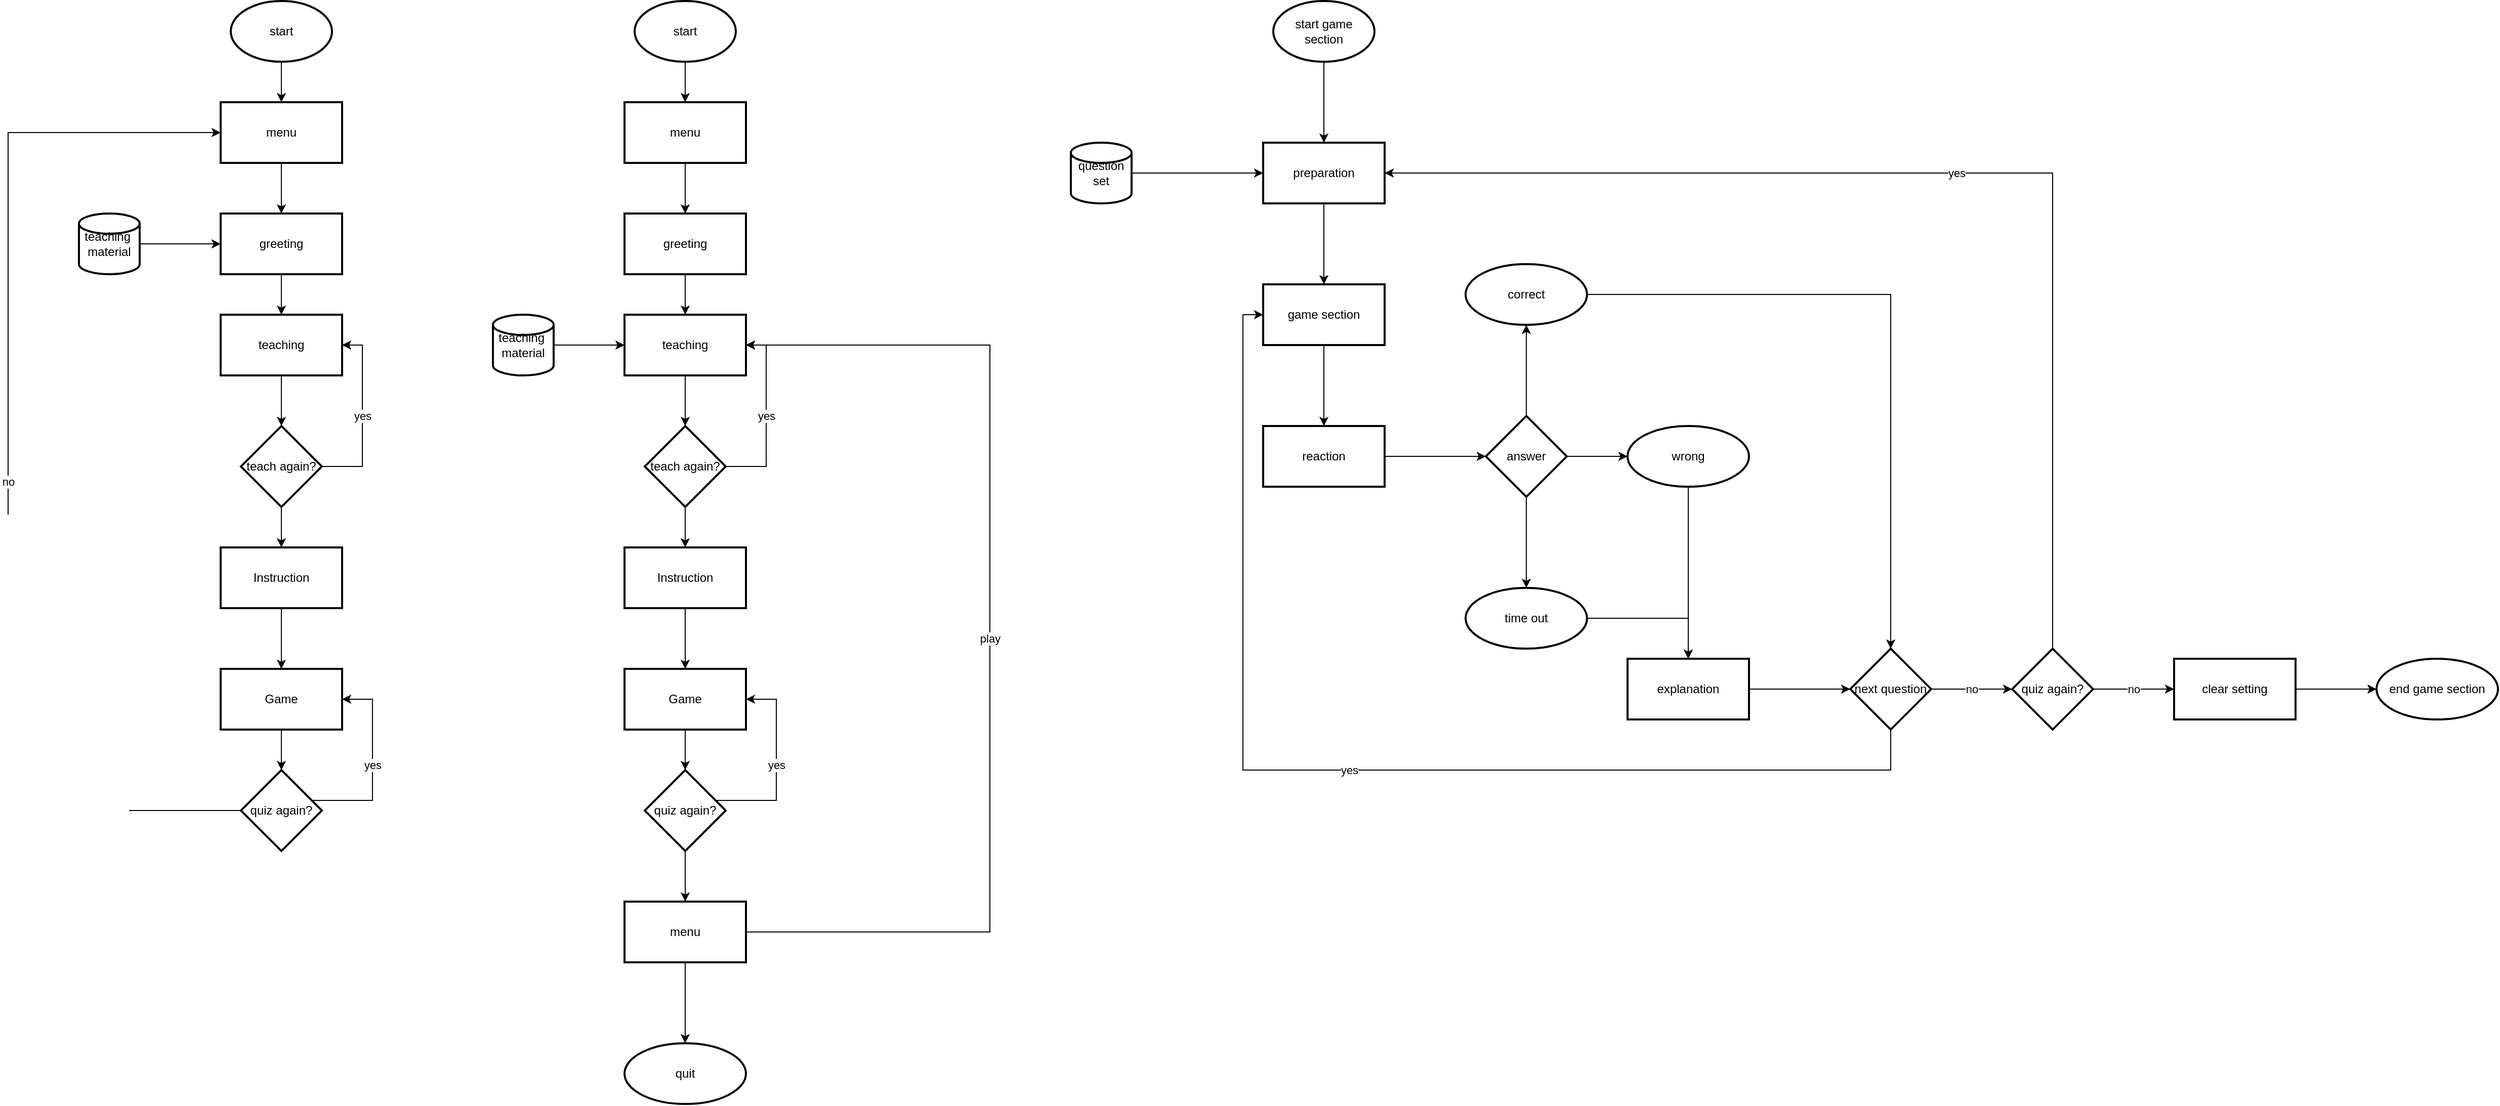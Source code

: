 <mxfile version="20.5.1" type="github">
  <diagram id="F0qt9p9_gp0n5vBjDSJf" name="Page-1">
    <mxGraphModel dx="1209" dy="674" grid="1" gridSize="10" guides="1" tooltips="1" connect="1" arrows="1" fold="1" page="1" pageScale="1" pageWidth="850" pageHeight="1100" math="0" shadow="0">
      <root>
        <mxCell id="0" />
        <mxCell id="1" parent="0" />
        <mxCell id="utsMV0J7rwJj6iE74iJi-5" value="" style="edgeStyle=orthogonalEdgeStyle;rounded=0;orthogonalLoop=1;jettySize=auto;html=1;" edge="1" parent="1" source="utsMV0J7rwJj6iE74iJi-1" target="utsMV0J7rwJj6iE74iJi-4">
          <mxGeometry relative="1" as="geometry" />
        </mxCell>
        <mxCell id="utsMV0J7rwJj6iE74iJi-1" value="start" style="strokeWidth=2;html=1;shape=mxgraph.flowchart.start_1;whiteSpace=wrap;" vertex="1" parent="1">
          <mxGeometry x="350" y="40" width="100" height="60" as="geometry" />
        </mxCell>
        <mxCell id="utsMV0J7rwJj6iE74iJi-8" value="" style="edgeStyle=orthogonalEdgeStyle;rounded=0;orthogonalLoop=1;jettySize=auto;html=1;" edge="1" parent="1" source="utsMV0J7rwJj6iE74iJi-4" target="utsMV0J7rwJj6iE74iJi-7">
          <mxGeometry relative="1" as="geometry" />
        </mxCell>
        <mxCell id="utsMV0J7rwJj6iE74iJi-4" value="menu" style="whiteSpace=wrap;html=1;strokeWidth=2;" vertex="1" parent="1">
          <mxGeometry x="340" y="140" width="120" height="60" as="geometry" />
        </mxCell>
        <mxCell id="utsMV0J7rwJj6iE74iJi-12" value="" style="edgeStyle=orthogonalEdgeStyle;rounded=0;orthogonalLoop=1;jettySize=auto;html=1;" edge="1" parent="1" source="utsMV0J7rwJj6iE74iJi-7" target="utsMV0J7rwJj6iE74iJi-11">
          <mxGeometry relative="1" as="geometry" />
        </mxCell>
        <mxCell id="utsMV0J7rwJj6iE74iJi-7" value="greeting" style="whiteSpace=wrap;html=1;strokeWidth=2;" vertex="1" parent="1">
          <mxGeometry x="340" y="250" width="120" height="60" as="geometry" />
        </mxCell>
        <mxCell id="utsMV0J7rwJj6iE74iJi-18" value="" style="edgeStyle=orthogonalEdgeStyle;rounded=0;orthogonalLoop=1;jettySize=auto;html=1;" edge="1" parent="1" source="utsMV0J7rwJj6iE74iJi-11" target="utsMV0J7rwJj6iE74iJi-17">
          <mxGeometry relative="1" as="geometry" />
        </mxCell>
        <mxCell id="utsMV0J7rwJj6iE74iJi-11" value="teaching" style="whiteSpace=wrap;html=1;strokeWidth=2;" vertex="1" parent="1">
          <mxGeometry x="340" y="350" width="120" height="60" as="geometry" />
        </mxCell>
        <mxCell id="utsMV0J7rwJj6iE74iJi-60" style="edgeStyle=orthogonalEdgeStyle;rounded=0;orthogonalLoop=1;jettySize=auto;html=1;" edge="1" parent="1" source="utsMV0J7rwJj6iE74iJi-13" target="utsMV0J7rwJj6iE74iJi-7">
          <mxGeometry relative="1" as="geometry" />
        </mxCell>
        <mxCell id="utsMV0J7rwJj6iE74iJi-13" value="teaching&amp;nbsp;&lt;br&gt;material" style="strokeWidth=2;html=1;shape=mxgraph.flowchart.database;whiteSpace=wrap;" vertex="1" parent="1">
          <mxGeometry x="200" y="250" width="60" height="60" as="geometry" />
        </mxCell>
        <mxCell id="utsMV0J7rwJj6iE74iJi-19" value="yes" style="edgeStyle=orthogonalEdgeStyle;rounded=0;orthogonalLoop=1;jettySize=auto;html=1;entryX=1;entryY=0.5;entryDx=0;entryDy=0;" edge="1" parent="1" source="utsMV0J7rwJj6iE74iJi-17" target="utsMV0J7rwJj6iE74iJi-11">
          <mxGeometry relative="1" as="geometry">
            <Array as="points">
              <mxPoint x="480" y="500" />
              <mxPoint x="480" y="380" />
            </Array>
          </mxGeometry>
        </mxCell>
        <mxCell id="utsMV0J7rwJj6iE74iJi-23" value="" style="edgeStyle=orthogonalEdgeStyle;rounded=0;orthogonalLoop=1;jettySize=auto;html=1;" edge="1" parent="1" source="utsMV0J7rwJj6iE74iJi-17" target="utsMV0J7rwJj6iE74iJi-22">
          <mxGeometry relative="1" as="geometry" />
        </mxCell>
        <mxCell id="utsMV0J7rwJj6iE74iJi-17" value="teach again?" style="rhombus;whiteSpace=wrap;html=1;strokeWidth=2;" vertex="1" parent="1">
          <mxGeometry x="360" y="460" width="80" height="80" as="geometry" />
        </mxCell>
        <mxCell id="utsMV0J7rwJj6iE74iJi-25" style="edgeStyle=orthogonalEdgeStyle;rounded=0;orthogonalLoop=1;jettySize=auto;html=1;" edge="1" parent="1" source="utsMV0J7rwJj6iE74iJi-22" target="utsMV0J7rwJj6iE74iJi-24">
          <mxGeometry relative="1" as="geometry" />
        </mxCell>
        <mxCell id="utsMV0J7rwJj6iE74iJi-22" value="Instruction" style="whiteSpace=wrap;html=1;strokeWidth=2;" vertex="1" parent="1">
          <mxGeometry x="340" y="580" width="120" height="60" as="geometry" />
        </mxCell>
        <mxCell id="utsMV0J7rwJj6iE74iJi-31" style="edgeStyle=orthogonalEdgeStyle;rounded=0;orthogonalLoop=1;jettySize=auto;html=1;entryX=0.5;entryY=0;entryDx=0;entryDy=0;" edge="1" parent="1" source="utsMV0J7rwJj6iE74iJi-24" target="utsMV0J7rwJj6iE74iJi-28">
          <mxGeometry relative="1" as="geometry" />
        </mxCell>
        <mxCell id="utsMV0J7rwJj6iE74iJi-24" value="Game" style="whiteSpace=wrap;html=1;strokeWidth=2;" vertex="1" parent="1">
          <mxGeometry x="340" y="700" width="120" height="60" as="geometry" />
        </mxCell>
        <mxCell id="utsMV0J7rwJj6iE74iJi-30" value="yes" style="edgeStyle=orthogonalEdgeStyle;rounded=0;orthogonalLoop=1;jettySize=auto;html=1;entryX=1;entryY=0.5;entryDx=0;entryDy=0;" edge="1" parent="1" source="utsMV0J7rwJj6iE74iJi-28" target="utsMV0J7rwJj6iE74iJi-24">
          <mxGeometry relative="1" as="geometry">
            <Array as="points">
              <mxPoint x="490" y="830" />
              <mxPoint x="490" y="730" />
            </Array>
          </mxGeometry>
        </mxCell>
        <mxCell id="utsMV0J7rwJj6iE74iJi-38" value="no" style="edgeStyle=orthogonalEdgeStyle;rounded=0;orthogonalLoop=1;jettySize=auto;html=1;entryX=0;entryY=0.5;entryDx=0;entryDy=0;" edge="1" parent="1" source="utsMV0J7rwJj6iE74iJi-28" target="utsMV0J7rwJj6iE74iJi-4">
          <mxGeometry relative="1" as="geometry">
            <Array as="points">
              <mxPoint x="130" y="840" />
              <mxPoint x="130" y="170" />
            </Array>
          </mxGeometry>
        </mxCell>
        <mxCell id="utsMV0J7rwJj6iE74iJi-28" value="quiz again?" style="rhombus;whiteSpace=wrap;html=1;strokeWidth=2;" vertex="1" parent="1">
          <mxGeometry x="360" y="800" width="80" height="80" as="geometry" />
        </mxCell>
        <mxCell id="utsMV0J7rwJj6iE74iJi-39" value="" style="edgeStyle=orthogonalEdgeStyle;rounded=0;orthogonalLoop=1;jettySize=auto;html=1;" edge="1" parent="1" source="utsMV0J7rwJj6iE74iJi-40" target="utsMV0J7rwJj6iE74iJi-42">
          <mxGeometry relative="1" as="geometry" />
        </mxCell>
        <mxCell id="utsMV0J7rwJj6iE74iJi-40" value="start" style="strokeWidth=2;html=1;shape=mxgraph.flowchart.start_1;whiteSpace=wrap;" vertex="1" parent="1">
          <mxGeometry x="749" y="40" width="100" height="60" as="geometry" />
        </mxCell>
        <mxCell id="utsMV0J7rwJj6iE74iJi-41" value="" style="edgeStyle=orthogonalEdgeStyle;rounded=0;orthogonalLoop=1;jettySize=auto;html=1;" edge="1" parent="1" source="utsMV0J7rwJj6iE74iJi-42" target="utsMV0J7rwJj6iE74iJi-44">
          <mxGeometry relative="1" as="geometry" />
        </mxCell>
        <mxCell id="utsMV0J7rwJj6iE74iJi-42" value="menu" style="whiteSpace=wrap;html=1;strokeWidth=2;" vertex="1" parent="1">
          <mxGeometry x="739" y="140" width="120" height="60" as="geometry" />
        </mxCell>
        <mxCell id="utsMV0J7rwJj6iE74iJi-43" value="" style="edgeStyle=orthogonalEdgeStyle;rounded=0;orthogonalLoop=1;jettySize=auto;html=1;" edge="1" parent="1" source="utsMV0J7rwJj6iE74iJi-44" target="utsMV0J7rwJj6iE74iJi-46">
          <mxGeometry relative="1" as="geometry" />
        </mxCell>
        <mxCell id="utsMV0J7rwJj6iE74iJi-44" value="greeting" style="whiteSpace=wrap;html=1;strokeWidth=2;" vertex="1" parent="1">
          <mxGeometry x="739" y="250" width="120" height="60" as="geometry" />
        </mxCell>
        <mxCell id="utsMV0J7rwJj6iE74iJi-45" value="" style="edgeStyle=orthogonalEdgeStyle;rounded=0;orthogonalLoop=1;jettySize=auto;html=1;" edge="1" parent="1" source="utsMV0J7rwJj6iE74iJi-46" target="utsMV0J7rwJj6iE74iJi-51">
          <mxGeometry relative="1" as="geometry" />
        </mxCell>
        <mxCell id="utsMV0J7rwJj6iE74iJi-46" value="teaching" style="whiteSpace=wrap;html=1;strokeWidth=2;" vertex="1" parent="1">
          <mxGeometry x="739" y="350" width="120" height="60" as="geometry" />
        </mxCell>
        <mxCell id="utsMV0J7rwJj6iE74iJi-47" style="edgeStyle=orthogonalEdgeStyle;rounded=0;orthogonalLoop=1;jettySize=auto;html=1;" edge="1" parent="1" source="utsMV0J7rwJj6iE74iJi-48" target="utsMV0J7rwJj6iE74iJi-46">
          <mxGeometry relative="1" as="geometry" />
        </mxCell>
        <mxCell id="utsMV0J7rwJj6iE74iJi-48" value="teaching&amp;nbsp;&lt;br&gt;material" style="strokeWidth=2;html=1;shape=mxgraph.flowchart.database;whiteSpace=wrap;" vertex="1" parent="1">
          <mxGeometry x="609" y="350" width="60" height="60" as="geometry" />
        </mxCell>
        <mxCell id="utsMV0J7rwJj6iE74iJi-49" value="yes" style="edgeStyle=orthogonalEdgeStyle;rounded=0;orthogonalLoop=1;jettySize=auto;html=1;entryX=1;entryY=0.5;entryDx=0;entryDy=0;" edge="1" parent="1" source="utsMV0J7rwJj6iE74iJi-51" target="utsMV0J7rwJj6iE74iJi-46">
          <mxGeometry relative="1" as="geometry">
            <Array as="points">
              <mxPoint x="879" y="500" />
              <mxPoint x="879" y="380" />
            </Array>
          </mxGeometry>
        </mxCell>
        <mxCell id="utsMV0J7rwJj6iE74iJi-50" value="" style="edgeStyle=orthogonalEdgeStyle;rounded=0;orthogonalLoop=1;jettySize=auto;html=1;" edge="1" parent="1" source="utsMV0J7rwJj6iE74iJi-51" target="utsMV0J7rwJj6iE74iJi-53">
          <mxGeometry relative="1" as="geometry" />
        </mxCell>
        <mxCell id="utsMV0J7rwJj6iE74iJi-51" value="teach again?" style="rhombus;whiteSpace=wrap;html=1;strokeWidth=2;" vertex="1" parent="1">
          <mxGeometry x="759" y="460" width="80" height="80" as="geometry" />
        </mxCell>
        <mxCell id="utsMV0J7rwJj6iE74iJi-52" style="edgeStyle=orthogonalEdgeStyle;rounded=0;orthogonalLoop=1;jettySize=auto;html=1;" edge="1" parent="1" source="utsMV0J7rwJj6iE74iJi-53" target="utsMV0J7rwJj6iE74iJi-55">
          <mxGeometry relative="1" as="geometry" />
        </mxCell>
        <mxCell id="utsMV0J7rwJj6iE74iJi-53" value="Instruction" style="whiteSpace=wrap;html=1;strokeWidth=2;" vertex="1" parent="1">
          <mxGeometry x="739" y="580" width="120" height="60" as="geometry" />
        </mxCell>
        <mxCell id="utsMV0J7rwJj6iE74iJi-54" style="edgeStyle=orthogonalEdgeStyle;rounded=0;orthogonalLoop=1;jettySize=auto;html=1;entryX=0.5;entryY=0;entryDx=0;entryDy=0;" edge="1" parent="1" source="utsMV0J7rwJj6iE74iJi-55" target="utsMV0J7rwJj6iE74iJi-58">
          <mxGeometry relative="1" as="geometry" />
        </mxCell>
        <mxCell id="utsMV0J7rwJj6iE74iJi-55" value="Game" style="whiteSpace=wrap;html=1;strokeWidth=2;" vertex="1" parent="1">
          <mxGeometry x="739" y="700" width="120" height="60" as="geometry" />
        </mxCell>
        <mxCell id="utsMV0J7rwJj6iE74iJi-56" value="yes" style="edgeStyle=orthogonalEdgeStyle;rounded=0;orthogonalLoop=1;jettySize=auto;html=1;entryX=1;entryY=0.5;entryDx=0;entryDy=0;" edge="1" parent="1" source="utsMV0J7rwJj6iE74iJi-58" target="utsMV0J7rwJj6iE74iJi-55">
          <mxGeometry relative="1" as="geometry">
            <Array as="points">
              <mxPoint x="889" y="830" />
              <mxPoint x="889" y="730" />
            </Array>
          </mxGeometry>
        </mxCell>
        <mxCell id="utsMV0J7rwJj6iE74iJi-63" value="" style="edgeStyle=orthogonalEdgeStyle;rounded=0;orthogonalLoop=1;jettySize=auto;html=1;" edge="1" parent="1" source="utsMV0J7rwJj6iE74iJi-58" target="utsMV0J7rwJj6iE74iJi-62">
          <mxGeometry relative="1" as="geometry" />
        </mxCell>
        <mxCell id="utsMV0J7rwJj6iE74iJi-58" value="quiz again?" style="rhombus;whiteSpace=wrap;html=1;strokeWidth=2;" vertex="1" parent="1">
          <mxGeometry x="759" y="800" width="80" height="80" as="geometry" />
        </mxCell>
        <mxCell id="utsMV0J7rwJj6iE74iJi-64" value="play" style="edgeStyle=orthogonalEdgeStyle;rounded=0;orthogonalLoop=1;jettySize=auto;html=1;entryX=1;entryY=0.5;entryDx=0;entryDy=0;" edge="1" parent="1" source="utsMV0J7rwJj6iE74iJi-62" target="utsMV0J7rwJj6iE74iJi-46">
          <mxGeometry relative="1" as="geometry">
            <Array as="points">
              <mxPoint x="1100" y="960" />
              <mxPoint x="1100" y="380" />
            </Array>
          </mxGeometry>
        </mxCell>
        <mxCell id="utsMV0J7rwJj6iE74iJi-70" value="" style="edgeStyle=orthogonalEdgeStyle;rounded=0;orthogonalLoop=1;jettySize=auto;html=1;" edge="1" parent="1" source="utsMV0J7rwJj6iE74iJi-62" target="utsMV0J7rwJj6iE74iJi-69">
          <mxGeometry relative="1" as="geometry" />
        </mxCell>
        <mxCell id="utsMV0J7rwJj6iE74iJi-62" value="menu" style="whiteSpace=wrap;html=1;strokeWidth=2;" vertex="1" parent="1">
          <mxGeometry x="739" y="930" width="120" height="60" as="geometry" />
        </mxCell>
        <mxCell id="utsMV0J7rwJj6iE74iJi-69" value="quit" style="ellipse;whiteSpace=wrap;html=1;strokeWidth=2;" vertex="1" parent="1">
          <mxGeometry x="739" y="1070" width="120" height="60" as="geometry" />
        </mxCell>
        <mxCell id="utsMV0J7rwJj6iE74iJi-74" value="" style="edgeStyle=orthogonalEdgeStyle;rounded=0;orthogonalLoop=1;jettySize=auto;html=1;" edge="1" parent="1" source="utsMV0J7rwJj6iE74iJi-72" target="utsMV0J7rwJj6iE74iJi-73">
          <mxGeometry relative="1" as="geometry" />
        </mxCell>
        <mxCell id="utsMV0J7rwJj6iE74iJi-72" value="start game section" style="strokeWidth=2;html=1;shape=mxgraph.flowchart.start_1;whiteSpace=wrap;" vertex="1" parent="1">
          <mxGeometry x="1380" y="40" width="100" height="60" as="geometry" />
        </mxCell>
        <mxCell id="utsMV0J7rwJj6iE74iJi-76" value="" style="edgeStyle=orthogonalEdgeStyle;rounded=0;orthogonalLoop=1;jettySize=auto;html=1;" edge="1" parent="1" source="utsMV0J7rwJj6iE74iJi-73" target="utsMV0J7rwJj6iE74iJi-75">
          <mxGeometry relative="1" as="geometry" />
        </mxCell>
        <mxCell id="utsMV0J7rwJj6iE74iJi-73" value="preparation" style="whiteSpace=wrap;html=1;strokeWidth=2;" vertex="1" parent="1">
          <mxGeometry x="1370" y="180" width="120" height="60" as="geometry" />
        </mxCell>
        <mxCell id="utsMV0J7rwJj6iE74iJi-78" value="" style="edgeStyle=orthogonalEdgeStyle;rounded=0;orthogonalLoop=1;jettySize=auto;html=1;" edge="1" parent="1" source="utsMV0J7rwJj6iE74iJi-75" target="utsMV0J7rwJj6iE74iJi-77">
          <mxGeometry relative="1" as="geometry" />
        </mxCell>
        <mxCell id="utsMV0J7rwJj6iE74iJi-75" value="game section" style="whiteSpace=wrap;html=1;strokeWidth=2;" vertex="1" parent="1">
          <mxGeometry x="1370" y="320" width="120" height="60" as="geometry" />
        </mxCell>
        <mxCell id="utsMV0J7rwJj6iE74iJi-80" value="" style="edgeStyle=orthogonalEdgeStyle;rounded=0;orthogonalLoop=1;jettySize=auto;html=1;" edge="1" parent="1" source="utsMV0J7rwJj6iE74iJi-77" target="utsMV0J7rwJj6iE74iJi-79">
          <mxGeometry relative="1" as="geometry" />
        </mxCell>
        <mxCell id="utsMV0J7rwJj6iE74iJi-77" value="reaction" style="whiteSpace=wrap;html=1;strokeWidth=2;" vertex="1" parent="1">
          <mxGeometry x="1370" y="460" width="120" height="60" as="geometry" />
        </mxCell>
        <mxCell id="utsMV0J7rwJj6iE74iJi-82" value="" style="edgeStyle=orthogonalEdgeStyle;rounded=0;orthogonalLoop=1;jettySize=auto;html=1;" edge="1" parent="1" source="utsMV0J7rwJj6iE74iJi-79" target="utsMV0J7rwJj6iE74iJi-81">
          <mxGeometry relative="1" as="geometry" />
        </mxCell>
        <mxCell id="utsMV0J7rwJj6iE74iJi-84" value="" style="edgeStyle=orthogonalEdgeStyle;rounded=0;orthogonalLoop=1;jettySize=auto;html=1;" edge="1" parent="1" source="utsMV0J7rwJj6iE74iJi-79" target="utsMV0J7rwJj6iE74iJi-83">
          <mxGeometry relative="1" as="geometry" />
        </mxCell>
        <mxCell id="utsMV0J7rwJj6iE74iJi-86" value="" style="edgeStyle=orthogonalEdgeStyle;rounded=0;orthogonalLoop=1;jettySize=auto;html=1;" edge="1" parent="1" source="utsMV0J7rwJj6iE74iJi-79" target="utsMV0J7rwJj6iE74iJi-85">
          <mxGeometry relative="1" as="geometry" />
        </mxCell>
        <mxCell id="utsMV0J7rwJj6iE74iJi-79" value="answer" style="rhombus;whiteSpace=wrap;html=1;strokeWidth=2;" vertex="1" parent="1">
          <mxGeometry x="1590" y="450" width="80" height="80" as="geometry" />
        </mxCell>
        <mxCell id="utsMV0J7rwJj6iE74iJi-96" style="edgeStyle=orthogonalEdgeStyle;rounded=0;orthogonalLoop=1;jettySize=auto;html=1;" edge="1" parent="1" source="utsMV0J7rwJj6iE74iJi-81" target="utsMV0J7rwJj6iE74iJi-94">
          <mxGeometry relative="1" as="geometry" />
        </mxCell>
        <mxCell id="utsMV0J7rwJj6iE74iJi-81" value="correct" style="ellipse;whiteSpace=wrap;html=1;strokeWidth=2;" vertex="1" parent="1">
          <mxGeometry x="1570" y="300" width="120" height="60" as="geometry" />
        </mxCell>
        <mxCell id="utsMV0J7rwJj6iE74iJi-90" value="" style="edgeStyle=orthogonalEdgeStyle;rounded=0;orthogonalLoop=1;jettySize=auto;html=1;" edge="1" parent="1" source="utsMV0J7rwJj6iE74iJi-83" target="utsMV0J7rwJj6iE74iJi-89">
          <mxGeometry relative="1" as="geometry" />
        </mxCell>
        <mxCell id="utsMV0J7rwJj6iE74iJi-83" value="wrong" style="ellipse;whiteSpace=wrap;html=1;strokeWidth=2;" vertex="1" parent="1">
          <mxGeometry x="1730" y="460" width="120" height="60" as="geometry" />
        </mxCell>
        <mxCell id="utsMV0J7rwJj6iE74iJi-91" style="edgeStyle=orthogonalEdgeStyle;rounded=0;orthogonalLoop=1;jettySize=auto;html=1;" edge="1" parent="1" source="utsMV0J7rwJj6iE74iJi-85" target="utsMV0J7rwJj6iE74iJi-89">
          <mxGeometry relative="1" as="geometry" />
        </mxCell>
        <mxCell id="utsMV0J7rwJj6iE74iJi-85" value="time out" style="ellipse;whiteSpace=wrap;html=1;strokeWidth=2;" vertex="1" parent="1">
          <mxGeometry x="1570" y="620" width="120" height="60" as="geometry" />
        </mxCell>
        <mxCell id="utsMV0J7rwJj6iE74iJi-95" value="" style="edgeStyle=orthogonalEdgeStyle;rounded=0;orthogonalLoop=1;jettySize=auto;html=1;" edge="1" parent="1" source="utsMV0J7rwJj6iE74iJi-89" target="utsMV0J7rwJj6iE74iJi-94">
          <mxGeometry relative="1" as="geometry" />
        </mxCell>
        <mxCell id="utsMV0J7rwJj6iE74iJi-89" value="explanation" style="whiteSpace=wrap;html=1;strokeWidth=2;" vertex="1" parent="1">
          <mxGeometry x="1730" y="690" width="120" height="60" as="geometry" />
        </mxCell>
        <mxCell id="utsMV0J7rwJj6iE74iJi-99" value="yes" style="edgeStyle=orthogonalEdgeStyle;rounded=0;orthogonalLoop=1;jettySize=auto;html=1;entryX=0;entryY=0.5;entryDx=0;entryDy=0;" edge="1" parent="1" source="utsMV0J7rwJj6iE74iJi-94" target="utsMV0J7rwJj6iE74iJi-75">
          <mxGeometry relative="1" as="geometry">
            <Array as="points">
              <mxPoint x="1990" y="800" />
              <mxPoint x="1350" y="800" />
              <mxPoint x="1350" y="350" />
            </Array>
          </mxGeometry>
        </mxCell>
        <mxCell id="utsMV0J7rwJj6iE74iJi-104" value="no" style="edgeStyle=orthogonalEdgeStyle;rounded=0;orthogonalLoop=1;jettySize=auto;html=1;" edge="1" parent="1" source="utsMV0J7rwJj6iE74iJi-94" target="utsMV0J7rwJj6iE74iJi-103">
          <mxGeometry relative="1" as="geometry" />
        </mxCell>
        <mxCell id="utsMV0J7rwJj6iE74iJi-94" value="next question" style="rhombus;whiteSpace=wrap;html=1;strokeWidth=2;" vertex="1" parent="1">
          <mxGeometry x="1950" y="680" width="80" height="80" as="geometry" />
        </mxCell>
        <mxCell id="utsMV0J7rwJj6iE74iJi-105" value="yes" style="edgeStyle=orthogonalEdgeStyle;rounded=0;orthogonalLoop=1;jettySize=auto;html=1;entryX=1;entryY=0.5;entryDx=0;entryDy=0;" edge="1" parent="1" source="utsMV0J7rwJj6iE74iJi-103" target="utsMV0J7rwJj6iE74iJi-73">
          <mxGeometry relative="1" as="geometry">
            <Array as="points">
              <mxPoint x="2150" y="210" />
            </Array>
          </mxGeometry>
        </mxCell>
        <mxCell id="utsMV0J7rwJj6iE74iJi-111" value="no" style="edgeStyle=orthogonalEdgeStyle;rounded=0;orthogonalLoop=1;jettySize=auto;html=1;entryX=0;entryY=0.5;entryDx=0;entryDy=0;" edge="1" parent="1" source="utsMV0J7rwJj6iE74iJi-103" target="utsMV0J7rwJj6iE74iJi-110">
          <mxGeometry relative="1" as="geometry" />
        </mxCell>
        <mxCell id="utsMV0J7rwJj6iE74iJi-103" value="quiz again?" style="rhombus;whiteSpace=wrap;html=1;strokeWidth=2;" vertex="1" parent="1">
          <mxGeometry x="2110" y="680" width="80" height="80" as="geometry" />
        </mxCell>
        <mxCell id="utsMV0J7rwJj6iE74iJi-113" value="" style="edgeStyle=orthogonalEdgeStyle;rounded=0;orthogonalLoop=1;jettySize=auto;html=1;" edge="1" parent="1" source="utsMV0J7rwJj6iE74iJi-110" target="utsMV0J7rwJj6iE74iJi-112">
          <mxGeometry relative="1" as="geometry" />
        </mxCell>
        <mxCell id="utsMV0J7rwJj6iE74iJi-110" value="clear setting" style="whiteSpace=wrap;html=1;strokeWidth=2;" vertex="1" parent="1">
          <mxGeometry x="2270" y="690" width="120" height="60" as="geometry" />
        </mxCell>
        <mxCell id="utsMV0J7rwJj6iE74iJi-112" value="end game section" style="ellipse;whiteSpace=wrap;html=1;strokeWidth=2;" vertex="1" parent="1">
          <mxGeometry x="2470" y="690" width="120" height="60" as="geometry" />
        </mxCell>
        <mxCell id="utsMV0J7rwJj6iE74iJi-115" style="edgeStyle=orthogonalEdgeStyle;rounded=0;orthogonalLoop=1;jettySize=auto;html=1;" edge="1" parent="1" source="utsMV0J7rwJj6iE74iJi-114" target="utsMV0J7rwJj6iE74iJi-73">
          <mxGeometry relative="1" as="geometry" />
        </mxCell>
        <mxCell id="utsMV0J7rwJj6iE74iJi-114" value="question set" style="strokeWidth=2;html=1;shape=mxgraph.flowchart.database;whiteSpace=wrap;" vertex="1" parent="1">
          <mxGeometry x="1180" y="180" width="60" height="60" as="geometry" />
        </mxCell>
      </root>
    </mxGraphModel>
  </diagram>
</mxfile>

